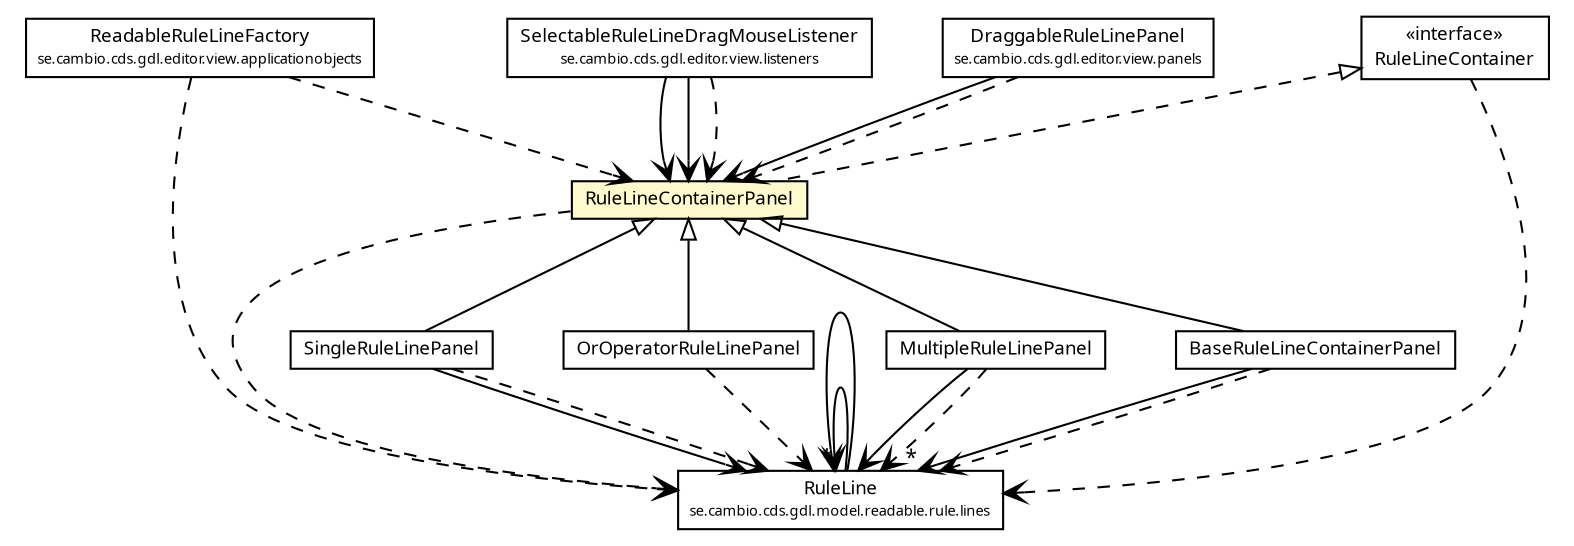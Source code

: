 #!/usr/local/bin/dot
#
# Class diagram 
# Generated by UMLGraph version R5_6 (http://www.umlgraph.org/)
#

digraph G {
	edge [fontname="Trebuchet MS",fontsize=10,labelfontname="Trebuchet MS",labelfontsize=10];
	node [fontname="Trebuchet MS",fontsize=10,shape=plaintext];
	nodesep=0.25;
	ranksep=0.5;
	// se.cambio.cds.gdl.model.readable.rule.lines.RuleLine
	c293259 [label=<<table title="se.cambio.cds.gdl.model.readable.rule.lines.RuleLine" border="0" cellborder="1" cellspacing="0" cellpadding="2" port="p" href="../../../../model/readable/rule/lines/RuleLine.html">
		<tr><td><table border="0" cellspacing="0" cellpadding="1">
<tr><td align="center" balign="center"><font face="Trebuchet MS"> RuleLine </font></td></tr>
<tr><td align="center" balign="center"><font face="Trebuchet MS" point-size="7.0"> se.cambio.cds.gdl.model.readable.rule.lines </font></td></tr>
		</table></td></tr>
		</table>>, URL="../../../../model/readable/rule/lines/RuleLine.html", fontname="Trebuchet MS", fontcolor="black", fontsize=9.0];
	// se.cambio.cds.gdl.editor.view.applicationobjects.ReadableRuleLineFactory
	c293437 [label=<<table title="se.cambio.cds.gdl.editor.view.applicationobjects.ReadableRuleLineFactory" border="0" cellborder="1" cellspacing="0" cellpadding="2" port="p" href="../../applicationobjects/ReadableRuleLineFactory.html">
		<tr><td><table border="0" cellspacing="0" cellpadding="1">
<tr><td align="center" balign="center"><font face="Trebuchet MS"> ReadableRuleLineFactory </font></td></tr>
<tr><td align="center" balign="center"><font face="Trebuchet MS" point-size="7.0"> se.cambio.cds.gdl.editor.view.applicationobjects </font></td></tr>
		</table></td></tr>
		</table>>, URL="../../applicationobjects/ReadableRuleLineFactory.html", fontname="Trebuchet MS", fontcolor="black", fontsize=9.0];
	// se.cambio.cds.gdl.editor.view.listeners.SelectableRuleLineDragMouseListener
	c293461 [label=<<table title="se.cambio.cds.gdl.editor.view.listeners.SelectableRuleLineDragMouseListener" border="0" cellborder="1" cellspacing="0" cellpadding="2" port="p" href="../../listeners/SelectableRuleLineDragMouseListener.html">
		<tr><td><table border="0" cellspacing="0" cellpadding="1">
<tr><td align="center" balign="center"><font face="Trebuchet MS"> SelectableRuleLineDragMouseListener </font></td></tr>
<tr><td align="center" balign="center"><font face="Trebuchet MS" point-size="7.0"> se.cambio.cds.gdl.editor.view.listeners </font></td></tr>
		</table></td></tr>
		</table>>, URL="../../listeners/SelectableRuleLineDragMouseListener.html", fontname="Trebuchet MS", fontcolor="black", fontsize=9.0];
	// se.cambio.cds.gdl.editor.view.panels.DraggableRuleLinePanel
	c293508 [label=<<table title="se.cambio.cds.gdl.editor.view.panels.DraggableRuleLinePanel" border="0" cellborder="1" cellspacing="0" cellpadding="2" port="p" href="../DraggableRuleLinePanel.html">
		<tr><td><table border="0" cellspacing="0" cellpadding="1">
<tr><td align="center" balign="center"><font face="Trebuchet MS"> DraggableRuleLinePanel </font></td></tr>
<tr><td align="center" balign="center"><font face="Trebuchet MS" point-size="7.0"> se.cambio.cds.gdl.editor.view.panels </font></td></tr>
		</table></td></tr>
		</table>>, URL="../DraggableRuleLinePanel.html", fontname="Trebuchet MS", fontcolor="black", fontsize=9.0];
	// se.cambio.cds.gdl.editor.view.panels.rulelinecontainers.SingleRuleLinePanel
	c293517 [label=<<table title="se.cambio.cds.gdl.editor.view.panels.rulelinecontainers.SingleRuleLinePanel" border="0" cellborder="1" cellspacing="0" cellpadding="2" port="p" href="./SingleRuleLinePanel.html">
		<tr><td><table border="0" cellspacing="0" cellpadding="1">
<tr><td align="center" balign="center"><font face="Trebuchet MS"> SingleRuleLinePanel </font></td></tr>
		</table></td></tr>
		</table>>, URL="./SingleRuleLinePanel.html", fontname="Trebuchet MS", fontcolor="black", fontsize=9.0];
	// se.cambio.cds.gdl.editor.view.panels.rulelinecontainers.RuleLineContainerPanel
	c293518 [label=<<table title="se.cambio.cds.gdl.editor.view.panels.rulelinecontainers.RuleLineContainerPanel" border="0" cellborder="1" cellspacing="0" cellpadding="2" port="p" bgcolor="lemonChiffon" href="./RuleLineContainerPanel.html">
		<tr><td><table border="0" cellspacing="0" cellpadding="1">
<tr><td align="center" balign="center"><font face="Trebuchet MS"> RuleLineContainerPanel </font></td></tr>
		</table></td></tr>
		</table>>, URL="./RuleLineContainerPanel.html", fontname="Trebuchet MS", fontcolor="black", fontsize=9.0];
	// se.cambio.cds.gdl.editor.view.panels.rulelinecontainers.RuleLineContainer
	c293519 [label=<<table title="se.cambio.cds.gdl.editor.view.panels.rulelinecontainers.RuleLineContainer" border="0" cellborder="1" cellspacing="0" cellpadding="2" port="p" href="./RuleLineContainer.html">
		<tr><td><table border="0" cellspacing="0" cellpadding="1">
<tr><td align="center" balign="center"> &#171;interface&#187; </td></tr>
<tr><td align="center" balign="center"><font face="Trebuchet MS"> RuleLineContainer </font></td></tr>
		</table></td></tr>
		</table>>, URL="./RuleLineContainer.html", fontname="Trebuchet MS", fontcolor="black", fontsize=9.0];
	// se.cambio.cds.gdl.editor.view.panels.rulelinecontainers.OrOperatorRuleLinePanel
	c293520 [label=<<table title="se.cambio.cds.gdl.editor.view.panels.rulelinecontainers.OrOperatorRuleLinePanel" border="0" cellborder="1" cellspacing="0" cellpadding="2" port="p" href="./OrOperatorRuleLinePanel.html">
		<tr><td><table border="0" cellspacing="0" cellpadding="1">
<tr><td align="center" balign="center"><font face="Trebuchet MS"> OrOperatorRuleLinePanel </font></td></tr>
		</table></td></tr>
		</table>>, URL="./OrOperatorRuleLinePanel.html", fontname="Trebuchet MS", fontcolor="black", fontsize=9.0];
	// se.cambio.cds.gdl.editor.view.panels.rulelinecontainers.MultipleRuleLinePanel
	c293522 [label=<<table title="se.cambio.cds.gdl.editor.view.panels.rulelinecontainers.MultipleRuleLinePanel" border="0" cellborder="1" cellspacing="0" cellpadding="2" port="p" href="./MultipleRuleLinePanel.html">
		<tr><td><table border="0" cellspacing="0" cellpadding="1">
<tr><td align="center" balign="center"><font face="Trebuchet MS"> MultipleRuleLinePanel </font></td></tr>
		</table></td></tr>
		</table>>, URL="./MultipleRuleLinePanel.html", fontname="Trebuchet MS", fontcolor="black", fontsize=9.0];
	// se.cambio.cds.gdl.editor.view.panels.rulelinecontainers.BaseRuleLineContainerPanel
	c293524 [label=<<table title="se.cambio.cds.gdl.editor.view.panels.rulelinecontainers.BaseRuleLineContainerPanel" border="0" cellborder="1" cellspacing="0" cellpadding="2" port="p" href="./BaseRuleLineContainerPanel.html">
		<tr><td><table border="0" cellspacing="0" cellpadding="1">
<tr><td align="center" balign="center"><font face="Trebuchet MS"> BaseRuleLineContainerPanel </font></td></tr>
		</table></td></tr>
		</table>>, URL="./BaseRuleLineContainerPanel.html", fontname="Trebuchet MS", fontcolor="black", fontsize=9.0];
	//se.cambio.cds.gdl.editor.view.panels.rulelinecontainers.SingleRuleLinePanel extends se.cambio.cds.gdl.editor.view.panels.rulelinecontainers.RuleLineContainerPanel
	c293518:p -> c293517:p [dir=back,arrowtail=empty];
	//se.cambio.cds.gdl.editor.view.panels.rulelinecontainers.RuleLineContainerPanel implements se.cambio.cds.gdl.editor.view.panels.rulelinecontainers.RuleLineContainer
	c293519:p -> c293518:p [dir=back,arrowtail=empty,style=dashed];
	//se.cambio.cds.gdl.editor.view.panels.rulelinecontainers.OrOperatorRuleLinePanel extends se.cambio.cds.gdl.editor.view.panels.rulelinecontainers.RuleLineContainerPanel
	c293518:p -> c293520:p [dir=back,arrowtail=empty];
	//se.cambio.cds.gdl.editor.view.panels.rulelinecontainers.MultipleRuleLinePanel extends se.cambio.cds.gdl.editor.view.panels.rulelinecontainers.RuleLineContainerPanel
	c293518:p -> c293522:p [dir=back,arrowtail=empty];
	//se.cambio.cds.gdl.editor.view.panels.rulelinecontainers.BaseRuleLineContainerPanel extends se.cambio.cds.gdl.editor.view.panels.rulelinecontainers.RuleLineContainerPanel
	c293518:p -> c293524:p [dir=back,arrowtail=empty];
	// se.cambio.cds.gdl.model.readable.rule.lines.RuleLine NAVASSOC se.cambio.cds.gdl.model.readable.rule.lines.RuleLine
	c293259:p -> c293259:p [taillabel="", label="", headlabel="", fontname="Trebuchet MS", fontcolor="black", fontsize=10.0, color="black", arrowhead=open];
	// se.cambio.cds.gdl.model.readable.rule.lines.RuleLine NAVASSOC se.cambio.cds.gdl.model.readable.rule.lines.RuleLine
	c293259:p -> c293259:p [taillabel="", label="", headlabel="*", fontname="Trebuchet MS", fontcolor="black", fontsize=10.0, color="black", arrowhead=open];
	// se.cambio.cds.gdl.editor.view.listeners.SelectableRuleLineDragMouseListener NAVASSOC se.cambio.cds.gdl.editor.view.panels.rulelinecontainers.RuleLineContainerPanel
	c293461:p -> c293518:p [taillabel="", label="", headlabel="", fontname="Trebuchet MS", fontcolor="black", fontsize=10.0, color="black", arrowhead=open];
	// se.cambio.cds.gdl.editor.view.listeners.SelectableRuleLineDragMouseListener NAVASSOC se.cambio.cds.gdl.editor.view.panels.rulelinecontainers.RuleLineContainerPanel
	c293461:p -> c293518:p [taillabel="", label="", headlabel="", fontname="Trebuchet MS", fontcolor="black", fontsize=10.0, color="black", arrowhead=open];
	// se.cambio.cds.gdl.editor.view.panels.DraggableRuleLinePanel NAVASSOC se.cambio.cds.gdl.editor.view.panels.rulelinecontainers.RuleLineContainerPanel
	c293508:p -> c293518:p [taillabel="", label="", headlabel="", fontname="Trebuchet MS", fontcolor="black", fontsize=10.0, color="black", arrowhead=open];
	// se.cambio.cds.gdl.editor.view.panels.rulelinecontainers.SingleRuleLinePanel NAVASSOC se.cambio.cds.gdl.model.readable.rule.lines.RuleLine
	c293517:p -> c293259:p [taillabel="", label="", headlabel="", fontname="Trebuchet MS", fontcolor="black", fontsize=10.0, color="black", arrowhead=open];
	// se.cambio.cds.gdl.editor.view.panels.rulelinecontainers.MultipleRuleLinePanel NAVASSOC se.cambio.cds.gdl.model.readable.rule.lines.RuleLine
	c293522:p -> c293259:p [taillabel="", label="", headlabel="", fontname="Trebuchet MS", fontcolor="black", fontsize=10.0, color="black", arrowhead=open];
	// se.cambio.cds.gdl.editor.view.panels.rulelinecontainers.BaseRuleLineContainerPanel NAVASSOC se.cambio.cds.gdl.model.readable.rule.lines.RuleLine
	c293524:p -> c293259:p [taillabel="", label="", headlabel="*", fontname="Trebuchet MS", fontcolor="black", fontsize=10.0, color="black", arrowhead=open];
	// se.cambio.cds.gdl.editor.view.applicationobjects.ReadableRuleLineFactory DEPEND se.cambio.cds.gdl.model.readable.rule.lines.RuleLine
	c293437:p -> c293259:p [taillabel="", label="", headlabel="", fontname="Trebuchet MS", fontcolor="black", fontsize=10.0, color="black", arrowhead=open, style=dashed];
	// se.cambio.cds.gdl.editor.view.applicationobjects.ReadableRuleLineFactory DEPEND se.cambio.cds.gdl.editor.view.panels.rulelinecontainers.RuleLineContainerPanel
	c293437:p -> c293518:p [taillabel="", label="", headlabel="", fontname="Trebuchet MS", fontcolor="black", fontsize=10.0, color="black", arrowhead=open, style=dashed];
	// se.cambio.cds.gdl.editor.view.listeners.SelectableRuleLineDragMouseListener DEPEND se.cambio.cds.gdl.editor.view.panels.rulelinecontainers.RuleLineContainerPanel
	c293461:p -> c293518:p [taillabel="", label="", headlabel="", fontname="Trebuchet MS", fontcolor="black", fontsize=10.0, color="black", arrowhead=open, style=dashed];
	// se.cambio.cds.gdl.editor.view.panels.DraggableRuleLinePanel DEPEND se.cambio.cds.gdl.editor.view.panels.rulelinecontainers.RuleLineContainerPanel
	c293508:p -> c293518:p [taillabel="", label="", headlabel="", fontname="Trebuchet MS", fontcolor="black", fontsize=10.0, color="black", arrowhead=open, style=dashed];
	// se.cambio.cds.gdl.editor.view.panels.rulelinecontainers.SingleRuleLinePanel DEPEND se.cambio.cds.gdl.model.readable.rule.lines.RuleLine
	c293517:p -> c293259:p [taillabel="", label="", headlabel="", fontname="Trebuchet MS", fontcolor="black", fontsize=10.0, color="black", arrowhead=open, style=dashed];
	// se.cambio.cds.gdl.editor.view.panels.rulelinecontainers.RuleLineContainerPanel DEPEND se.cambio.cds.gdl.model.readable.rule.lines.RuleLine
	c293518:p -> c293259:p [taillabel="", label="", headlabel="", fontname="Trebuchet MS", fontcolor="black", fontsize=10.0, color="black", arrowhead=open, style=dashed];
	// se.cambio.cds.gdl.editor.view.panels.rulelinecontainers.RuleLineContainer DEPEND se.cambio.cds.gdl.model.readable.rule.lines.RuleLine
	c293519:p -> c293259:p [taillabel="", label="", headlabel="", fontname="Trebuchet MS", fontcolor="black", fontsize=10.0, color="black", arrowhead=open, style=dashed];
	// se.cambio.cds.gdl.editor.view.panels.rulelinecontainers.OrOperatorRuleLinePanel DEPEND se.cambio.cds.gdl.model.readable.rule.lines.RuleLine
	c293520:p -> c293259:p [taillabel="", label="", headlabel="", fontname="Trebuchet MS", fontcolor="black", fontsize=10.0, color="black", arrowhead=open, style=dashed];
	// se.cambio.cds.gdl.editor.view.panels.rulelinecontainers.MultipleRuleLinePanel DEPEND se.cambio.cds.gdl.model.readable.rule.lines.RuleLine
	c293522:p -> c293259:p [taillabel="", label="", headlabel="", fontname="Trebuchet MS", fontcolor="black", fontsize=10.0, color="black", arrowhead=open, style=dashed];
	// se.cambio.cds.gdl.editor.view.panels.rulelinecontainers.BaseRuleLineContainerPanel DEPEND se.cambio.cds.gdl.model.readable.rule.lines.RuleLine
	c293524:p -> c293259:p [taillabel="", label="", headlabel="", fontname="Trebuchet MS", fontcolor="black", fontsize=10.0, color="black", arrowhead=open, style=dashed];
}

